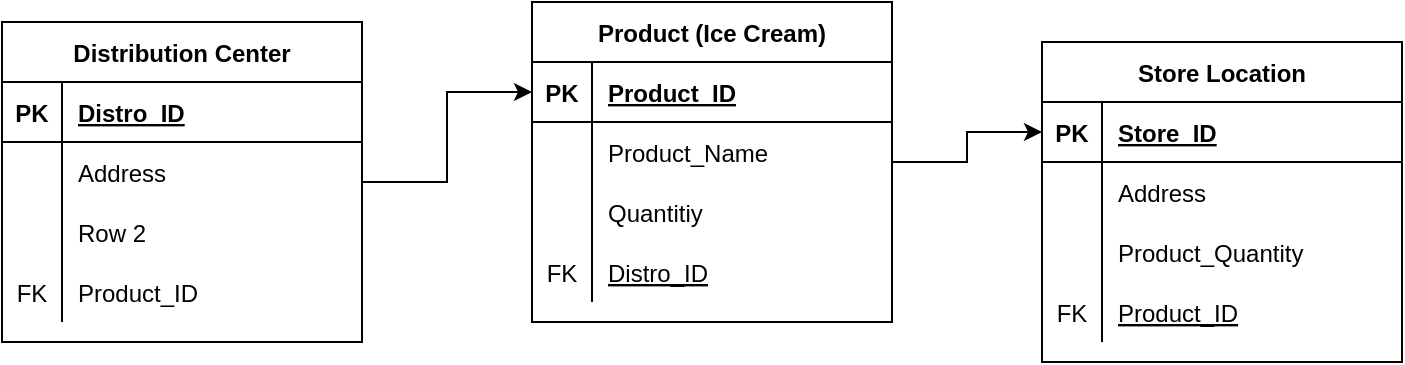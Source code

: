 <mxfile version="14.4.5" type="device"><diagram id="R2lEEEUBdFMjLlhIrx00" name="Page-1"><mxGraphModel dx="520" dy="495" grid="1" gridSize="10" guides="1" tooltips="1" connect="1" arrows="1" fold="1" page="1" pageScale="1" pageWidth="850" pageHeight="1100" math="0" shadow="0" extFonts="Permanent Marker^https://fonts.googleapis.com/css?family=Permanent+Marker"><root><mxCell id="0"/><mxCell id="1" parent="0"/><mxCell id="1WJXhwSOOTWBBEOo5oQm-75" style="edgeStyle=orthogonalEdgeStyle;rounded=0;orthogonalLoop=1;jettySize=auto;html=1;entryX=0;entryY=0.5;entryDx=0;entryDy=0;" edge="1" parent="1" source="1WJXhwSOOTWBBEOo5oQm-23" target="1WJXhwSOOTWBBEOo5oQm-63"><mxGeometry relative="1" as="geometry"/></mxCell><mxCell id="1WJXhwSOOTWBBEOo5oQm-23" value="Distribution Center" style="shape=table;startSize=30;container=1;collapsible=1;childLayout=tableLayout;fixedRows=1;rowLines=0;fontStyle=1;align=center;resizeLast=1;" vertex="1" parent="1"><mxGeometry x="70" y="240" width="180" height="160" as="geometry"/></mxCell><mxCell id="1WJXhwSOOTWBBEOo5oQm-24" value="" style="shape=partialRectangle;collapsible=0;dropTarget=0;pointerEvents=0;fillColor=none;top=0;left=0;bottom=1;right=0;points=[[0,0.5],[1,0.5]];portConstraint=eastwest;" vertex="1" parent="1WJXhwSOOTWBBEOo5oQm-23"><mxGeometry y="30" width="180" height="30" as="geometry"/></mxCell><mxCell id="1WJXhwSOOTWBBEOo5oQm-25" value="PK" style="shape=partialRectangle;connectable=0;fillColor=none;top=0;left=0;bottom=0;right=0;fontStyle=1;overflow=hidden;" vertex="1" parent="1WJXhwSOOTWBBEOo5oQm-24"><mxGeometry width="30" height="30" as="geometry"/></mxCell><mxCell id="1WJXhwSOOTWBBEOo5oQm-26" value="Distro_ID" style="shape=partialRectangle;connectable=0;fillColor=none;top=0;left=0;bottom=0;right=0;align=left;spacingLeft=6;fontStyle=5;overflow=hidden;" vertex="1" parent="1WJXhwSOOTWBBEOo5oQm-24"><mxGeometry x="30" width="150" height="30" as="geometry"/></mxCell><mxCell id="1WJXhwSOOTWBBEOo5oQm-27" value="" style="shape=partialRectangle;collapsible=0;dropTarget=0;pointerEvents=0;fillColor=none;top=0;left=0;bottom=0;right=0;points=[[0,0.5],[1,0.5]];portConstraint=eastwest;" vertex="1" parent="1WJXhwSOOTWBBEOo5oQm-23"><mxGeometry y="60" width="180" height="30" as="geometry"/></mxCell><mxCell id="1WJXhwSOOTWBBEOo5oQm-28" value="" style="shape=partialRectangle;connectable=0;fillColor=none;top=0;left=0;bottom=0;right=0;editable=1;overflow=hidden;" vertex="1" parent="1WJXhwSOOTWBBEOo5oQm-27"><mxGeometry width="30" height="30" as="geometry"/></mxCell><mxCell id="1WJXhwSOOTWBBEOo5oQm-29" value="Address" style="shape=partialRectangle;connectable=0;fillColor=none;top=0;left=0;bottom=0;right=0;align=left;spacingLeft=6;overflow=hidden;" vertex="1" parent="1WJXhwSOOTWBBEOo5oQm-27"><mxGeometry x="30" width="150" height="30" as="geometry"/></mxCell><mxCell id="1WJXhwSOOTWBBEOo5oQm-30" value="" style="shape=partialRectangle;collapsible=0;dropTarget=0;pointerEvents=0;fillColor=none;top=0;left=0;bottom=0;right=0;points=[[0,0.5],[1,0.5]];portConstraint=eastwest;" vertex="1" parent="1WJXhwSOOTWBBEOo5oQm-23"><mxGeometry y="90" width="180" height="30" as="geometry"/></mxCell><mxCell id="1WJXhwSOOTWBBEOo5oQm-31" value="" style="shape=partialRectangle;connectable=0;fillColor=none;top=0;left=0;bottom=0;right=0;editable=1;overflow=hidden;" vertex="1" parent="1WJXhwSOOTWBBEOo5oQm-30"><mxGeometry width="30" height="30" as="geometry"/></mxCell><mxCell id="1WJXhwSOOTWBBEOo5oQm-32" value="Row 2" style="shape=partialRectangle;connectable=0;fillColor=none;top=0;left=0;bottom=0;right=0;align=left;spacingLeft=6;overflow=hidden;" vertex="1" parent="1WJXhwSOOTWBBEOo5oQm-30"><mxGeometry x="30" width="150" height="30" as="geometry"/></mxCell><mxCell id="1WJXhwSOOTWBBEOo5oQm-33" value="" style="shape=partialRectangle;collapsible=0;dropTarget=0;pointerEvents=0;fillColor=none;top=0;left=0;bottom=0;right=0;points=[[0,0.5],[1,0.5]];portConstraint=eastwest;" vertex="1" parent="1WJXhwSOOTWBBEOo5oQm-23"><mxGeometry y="120" width="180" height="30" as="geometry"/></mxCell><mxCell id="1WJXhwSOOTWBBEOo5oQm-34" value="FK" style="shape=partialRectangle;connectable=0;fillColor=none;top=0;left=0;bottom=0;right=0;editable=1;overflow=hidden;" vertex="1" parent="1WJXhwSOOTWBBEOo5oQm-33"><mxGeometry width="30" height="30" as="geometry"/></mxCell><mxCell id="1WJXhwSOOTWBBEOo5oQm-35" value="Product_ID" style="shape=partialRectangle;connectable=0;fillColor=none;top=0;left=0;bottom=0;right=0;align=left;spacingLeft=6;overflow=hidden;" vertex="1" parent="1WJXhwSOOTWBBEOo5oQm-33"><mxGeometry x="30" width="150" height="30" as="geometry"/></mxCell><mxCell id="1WJXhwSOOTWBBEOo5oQm-36" value="Store Location" style="shape=table;startSize=30;container=1;collapsible=1;childLayout=tableLayout;fixedRows=1;rowLines=0;fontStyle=1;align=center;resizeLast=1;" vertex="1" parent="1"><mxGeometry x="590" y="250" width="180" height="160" as="geometry"/></mxCell><mxCell id="1WJXhwSOOTWBBEOo5oQm-37" value="" style="shape=partialRectangle;collapsible=0;dropTarget=0;pointerEvents=0;fillColor=none;top=0;left=0;bottom=1;right=0;points=[[0,0.5],[1,0.5]];portConstraint=eastwest;" vertex="1" parent="1WJXhwSOOTWBBEOo5oQm-36"><mxGeometry y="30" width="180" height="30" as="geometry"/></mxCell><mxCell id="1WJXhwSOOTWBBEOo5oQm-38" value="PK" style="shape=partialRectangle;connectable=0;fillColor=none;top=0;left=0;bottom=0;right=0;fontStyle=1;overflow=hidden;" vertex="1" parent="1WJXhwSOOTWBBEOo5oQm-37"><mxGeometry width="30" height="30" as="geometry"/></mxCell><mxCell id="1WJXhwSOOTWBBEOo5oQm-39" value="Store_ID" style="shape=partialRectangle;connectable=0;fillColor=none;top=0;left=0;bottom=0;right=0;align=left;spacingLeft=6;fontStyle=5;overflow=hidden;" vertex="1" parent="1WJXhwSOOTWBBEOo5oQm-37"><mxGeometry x="30" width="150" height="30" as="geometry"/></mxCell><mxCell id="1WJXhwSOOTWBBEOo5oQm-40" value="" style="shape=partialRectangle;collapsible=0;dropTarget=0;pointerEvents=0;fillColor=none;top=0;left=0;bottom=0;right=0;points=[[0,0.5],[1,0.5]];portConstraint=eastwest;" vertex="1" parent="1WJXhwSOOTWBBEOo5oQm-36"><mxGeometry y="60" width="180" height="30" as="geometry"/></mxCell><mxCell id="1WJXhwSOOTWBBEOo5oQm-41" value="" style="shape=partialRectangle;connectable=0;fillColor=none;top=0;left=0;bottom=0;right=0;editable=1;overflow=hidden;" vertex="1" parent="1WJXhwSOOTWBBEOo5oQm-40"><mxGeometry width="30" height="30" as="geometry"/></mxCell><mxCell id="1WJXhwSOOTWBBEOo5oQm-42" value="Address" style="shape=partialRectangle;connectable=0;fillColor=none;top=0;left=0;bottom=0;right=0;align=left;spacingLeft=6;overflow=hidden;" vertex="1" parent="1WJXhwSOOTWBBEOo5oQm-40"><mxGeometry x="30" width="150" height="30" as="geometry"/></mxCell><mxCell id="1WJXhwSOOTWBBEOo5oQm-43" value="" style="shape=partialRectangle;collapsible=0;dropTarget=0;pointerEvents=0;fillColor=none;top=0;left=0;bottom=0;right=0;points=[[0,0.5],[1,0.5]];portConstraint=eastwest;" vertex="1" parent="1WJXhwSOOTWBBEOo5oQm-36"><mxGeometry y="90" width="180" height="30" as="geometry"/></mxCell><mxCell id="1WJXhwSOOTWBBEOo5oQm-44" value="" style="shape=partialRectangle;connectable=0;fillColor=none;top=0;left=0;bottom=0;right=0;editable=1;overflow=hidden;" vertex="1" parent="1WJXhwSOOTWBBEOo5oQm-43"><mxGeometry width="30" height="30" as="geometry"/></mxCell><mxCell id="1WJXhwSOOTWBBEOo5oQm-45" value="Product_Quantity" style="shape=partialRectangle;connectable=0;fillColor=none;top=0;left=0;bottom=0;right=0;align=left;spacingLeft=6;overflow=hidden;" vertex="1" parent="1WJXhwSOOTWBBEOo5oQm-43"><mxGeometry x="30" width="150" height="30" as="geometry"/></mxCell><mxCell id="1WJXhwSOOTWBBEOo5oQm-46" value="" style="shape=partialRectangle;collapsible=0;dropTarget=0;pointerEvents=0;fillColor=none;top=0;left=0;bottom=0;right=0;points=[[0,0.5],[1,0.5]];portConstraint=eastwest;" vertex="1" parent="1WJXhwSOOTWBBEOo5oQm-36"><mxGeometry y="120" width="180" height="30" as="geometry"/></mxCell><mxCell id="1WJXhwSOOTWBBEOo5oQm-47" value="FK" style="shape=partialRectangle;connectable=0;fillColor=none;top=0;left=0;bottom=0;right=0;editable=1;overflow=hidden;" vertex="1" parent="1WJXhwSOOTWBBEOo5oQm-46"><mxGeometry width="30" height="30" as="geometry"/></mxCell><mxCell id="1WJXhwSOOTWBBEOo5oQm-48" value="Product_ID" style="shape=partialRectangle;connectable=0;fillColor=none;top=0;left=0;bottom=0;right=0;align=left;spacingLeft=6;overflow=hidden;fontStyle=4" vertex="1" parent="1WJXhwSOOTWBBEOo5oQm-46"><mxGeometry x="30" width="150" height="30" as="geometry"/></mxCell><mxCell id="1WJXhwSOOTWBBEOo5oQm-76" style="edgeStyle=orthogonalEdgeStyle;rounded=0;orthogonalLoop=1;jettySize=auto;html=1;" edge="1" parent="1" source="1WJXhwSOOTWBBEOo5oQm-62" target="1WJXhwSOOTWBBEOo5oQm-37"><mxGeometry relative="1" as="geometry"/></mxCell><mxCell id="1WJXhwSOOTWBBEOo5oQm-62" value="Product (Ice Cream)" style="shape=table;startSize=30;container=1;collapsible=1;childLayout=tableLayout;fixedRows=1;rowLines=0;fontStyle=1;align=center;resizeLast=1;" vertex="1" parent="1"><mxGeometry x="335" y="230" width="180" height="160" as="geometry"/></mxCell><mxCell id="1WJXhwSOOTWBBEOo5oQm-63" value="" style="shape=partialRectangle;collapsible=0;dropTarget=0;pointerEvents=0;fillColor=none;top=0;left=0;bottom=1;right=0;points=[[0,0.5],[1,0.5]];portConstraint=eastwest;" vertex="1" parent="1WJXhwSOOTWBBEOo5oQm-62"><mxGeometry y="30" width="180" height="30" as="geometry"/></mxCell><mxCell id="1WJXhwSOOTWBBEOo5oQm-64" value="PK" style="shape=partialRectangle;connectable=0;fillColor=none;top=0;left=0;bottom=0;right=0;fontStyle=1;overflow=hidden;" vertex="1" parent="1WJXhwSOOTWBBEOo5oQm-63"><mxGeometry width="30" height="30" as="geometry"/></mxCell><mxCell id="1WJXhwSOOTWBBEOo5oQm-65" value="Product_ID" style="shape=partialRectangle;connectable=0;fillColor=none;top=0;left=0;bottom=0;right=0;align=left;spacingLeft=6;fontStyle=5;overflow=hidden;" vertex="1" parent="1WJXhwSOOTWBBEOo5oQm-63"><mxGeometry x="30" width="150" height="30" as="geometry"/></mxCell><mxCell id="1WJXhwSOOTWBBEOo5oQm-66" value="" style="shape=partialRectangle;collapsible=0;dropTarget=0;pointerEvents=0;fillColor=none;top=0;left=0;bottom=0;right=0;points=[[0,0.5],[1,0.5]];portConstraint=eastwest;" vertex="1" parent="1WJXhwSOOTWBBEOo5oQm-62"><mxGeometry y="60" width="180" height="30" as="geometry"/></mxCell><mxCell id="1WJXhwSOOTWBBEOo5oQm-67" value="" style="shape=partialRectangle;connectable=0;fillColor=none;top=0;left=0;bottom=0;right=0;editable=1;overflow=hidden;" vertex="1" parent="1WJXhwSOOTWBBEOo5oQm-66"><mxGeometry width="30" height="30" as="geometry"/></mxCell><mxCell id="1WJXhwSOOTWBBEOo5oQm-68" value="Product_Name" style="shape=partialRectangle;connectable=0;fillColor=none;top=0;left=0;bottom=0;right=0;align=left;spacingLeft=6;overflow=hidden;" vertex="1" parent="1WJXhwSOOTWBBEOo5oQm-66"><mxGeometry x="30" width="150" height="30" as="geometry"/></mxCell><mxCell id="1WJXhwSOOTWBBEOo5oQm-69" value="" style="shape=partialRectangle;collapsible=0;dropTarget=0;pointerEvents=0;fillColor=none;top=0;left=0;bottom=0;right=0;points=[[0,0.5],[1,0.5]];portConstraint=eastwest;" vertex="1" parent="1WJXhwSOOTWBBEOo5oQm-62"><mxGeometry y="90" width="180" height="30" as="geometry"/></mxCell><mxCell id="1WJXhwSOOTWBBEOo5oQm-70" value="" style="shape=partialRectangle;connectable=0;fillColor=none;top=0;left=0;bottom=0;right=0;editable=1;overflow=hidden;" vertex="1" parent="1WJXhwSOOTWBBEOo5oQm-69"><mxGeometry width="30" height="30" as="geometry"/></mxCell><mxCell id="1WJXhwSOOTWBBEOo5oQm-71" value="Quantitiy" style="shape=partialRectangle;connectable=0;fillColor=none;top=0;left=0;bottom=0;right=0;align=left;spacingLeft=6;overflow=hidden;" vertex="1" parent="1WJXhwSOOTWBBEOo5oQm-69"><mxGeometry x="30" width="150" height="30" as="geometry"/></mxCell><mxCell id="1WJXhwSOOTWBBEOo5oQm-72" value="" style="shape=partialRectangle;collapsible=0;dropTarget=0;pointerEvents=0;fillColor=none;top=0;left=0;bottom=0;right=0;points=[[0,0.5],[1,0.5]];portConstraint=eastwest;" vertex="1" parent="1WJXhwSOOTWBBEOo5oQm-62"><mxGeometry y="120" width="180" height="30" as="geometry"/></mxCell><mxCell id="1WJXhwSOOTWBBEOo5oQm-73" value="FK" style="shape=partialRectangle;connectable=0;fillColor=none;top=0;left=0;bottom=0;right=0;editable=1;overflow=hidden;" vertex="1" parent="1WJXhwSOOTWBBEOo5oQm-72"><mxGeometry width="30" height="30" as="geometry"/></mxCell><mxCell id="1WJXhwSOOTWBBEOo5oQm-74" value="Distro_ID" style="shape=partialRectangle;connectable=0;fillColor=none;top=0;left=0;bottom=0;right=0;align=left;spacingLeft=6;overflow=hidden;fontStyle=4" vertex="1" parent="1WJXhwSOOTWBBEOo5oQm-72"><mxGeometry x="30" width="150" height="30" as="geometry"/></mxCell></root></mxGraphModel></diagram></mxfile>